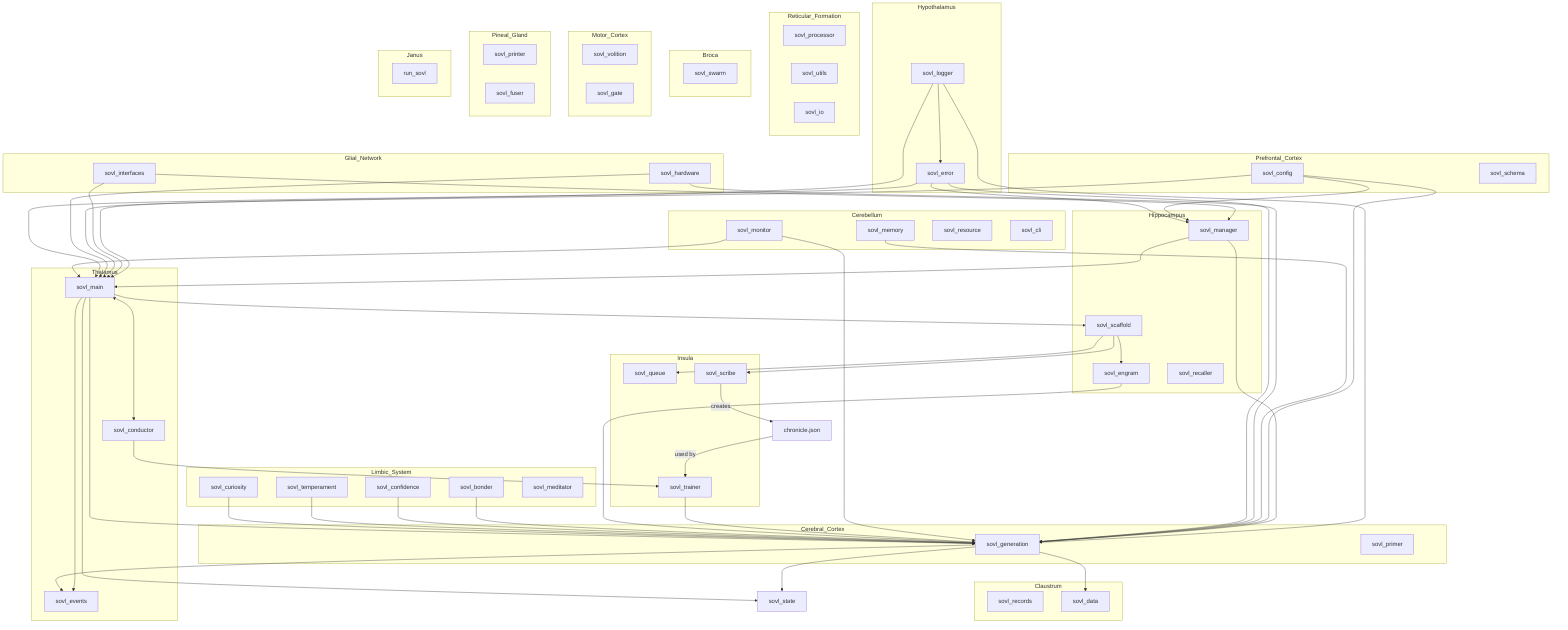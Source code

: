 graph TD
    %% Thalamus
    subgraph Thalamus
        sovl_main
        sovl_conductor
        sovl_events
    end

    %% Cerebral Cortex 
    subgraph Cerebral_Cortex 
        sovl_generation
        sovl_primer
    end

    %% Limbic System
    subgraph Limbic_System
        sovl_curiosity
        sovl_temperament
        sovl_confidence
        sovl_bonder
        sovl_meditator
    end

    %% Insula
    subgraph Insula
        sovl_trainer
        sovl_queue
        sovl_scribe
    end

    %% Hippocampus
    subgraph Hippocampus
        sovl_scaffold
        sovl_engram
        sovl_manager
        sovl_recaller
    end

    %% Claustrum
    subgraph Claustrum
        sovl_records
        sovl_data
    end

    %% Cerebellum
    subgraph Cerebellum
        sovl_monitor
        sovl_memory
        sovl_resource
        sovl_cli
    end

    %% Hypothalamus
    subgraph Hypothalamus
        sovl_error
        sovl_logger
    end

    %% Reticular Formation
    subgraph Reticular_Formation
        sovl_processor
        sovl_utils
        sovl_io
    end

    %% Broca
    subgraph Broca
        sovl_swarm
    end

    %% Motor Cortex
    subgraph Motor_Cortex
        sovl_volition
        sovl_gate
    end

    %% Prefrontal Cortex
    subgraph Prefrontal_Cortex
        sovl_config
        sovl_schema
    end

    %% Pineal Gland 
    subgraph Pineal_Gland 
        sovl_printer
        sovl_fuser
    end

    %% Glial Network
    subgraph Glial_Network
        sovl_interfaces
        sovl_hardware
    end

    %% Janus
    subgraph Janus
        run_sovl
    end

    %% Synaptic Patterns
    chronicle["chronicle.json"]

    %% Flows
    sovl_main <--> sovl_conductor
    sovl_main --> sovl_scaffold
    sovl_main --> sovl_generation
    sovl_conductor --> sovl_trainer
    sovl_scaffold --> sovl_engram
    sovl_scaffold --> sovl_queue
    sovl_scaffold --> sovl_scribe

    %% Limbic System flows into Heart
    sovl_curiosity --> sovl_generation
    sovl_temperament --> sovl_generation
    sovl_confidence --> sovl_generation
    sovl_bonder --> sovl_generation

    %% Hippocampus supports Heart
    sovl_engram --> sovl_generation
    sovl_trainer --> sovl_generation

    %% Chronicle data flow
    sovl_scribe -- creates --> chronicle
    chronicle -- used by --> sovl_trainer

    %% Vascular System connects to Heart and Neocortex
    sovl_generation --> sovl_events
    sovl_generation --> sovl_state
    sovl_generation --> sovl_data
    sovl_main --> sovl_events
    sovl_main --> sovl_state

    %% Sensory System reports to Neocortex and Heart
    sovl_monitor --> sovl_main
    sovl_monitor --> sovl_generation

    %% Immune System monitors all
    sovl_error --> sovl_main
    sovl_error --> sovl_generation
    sovl_error --> sovl_manager

    %% Metabolic System supports Heart and Neocortex
    sovl_hardware --> sovl_generation
    sovl_memory --> sovl_generation
    sovl_hardware --> sovl_main

    %% Genome configures all
    sovl_config --> sovl_main
    sovl_config --> sovl_generation
    sovl_config --> sovl_manager

    %% Glial Network ties together
    sovl_manager --> sovl_main
    sovl_manager --> sovl_generation
    sovl_interfaces --> sovl_manager
    sovl_interfaces --> sovl_main

    %% Expressive System logs for all
    sovl_logger --> sovl_main
    sovl_logger --> sovl_generation
    sovl_logger --> sovl_error